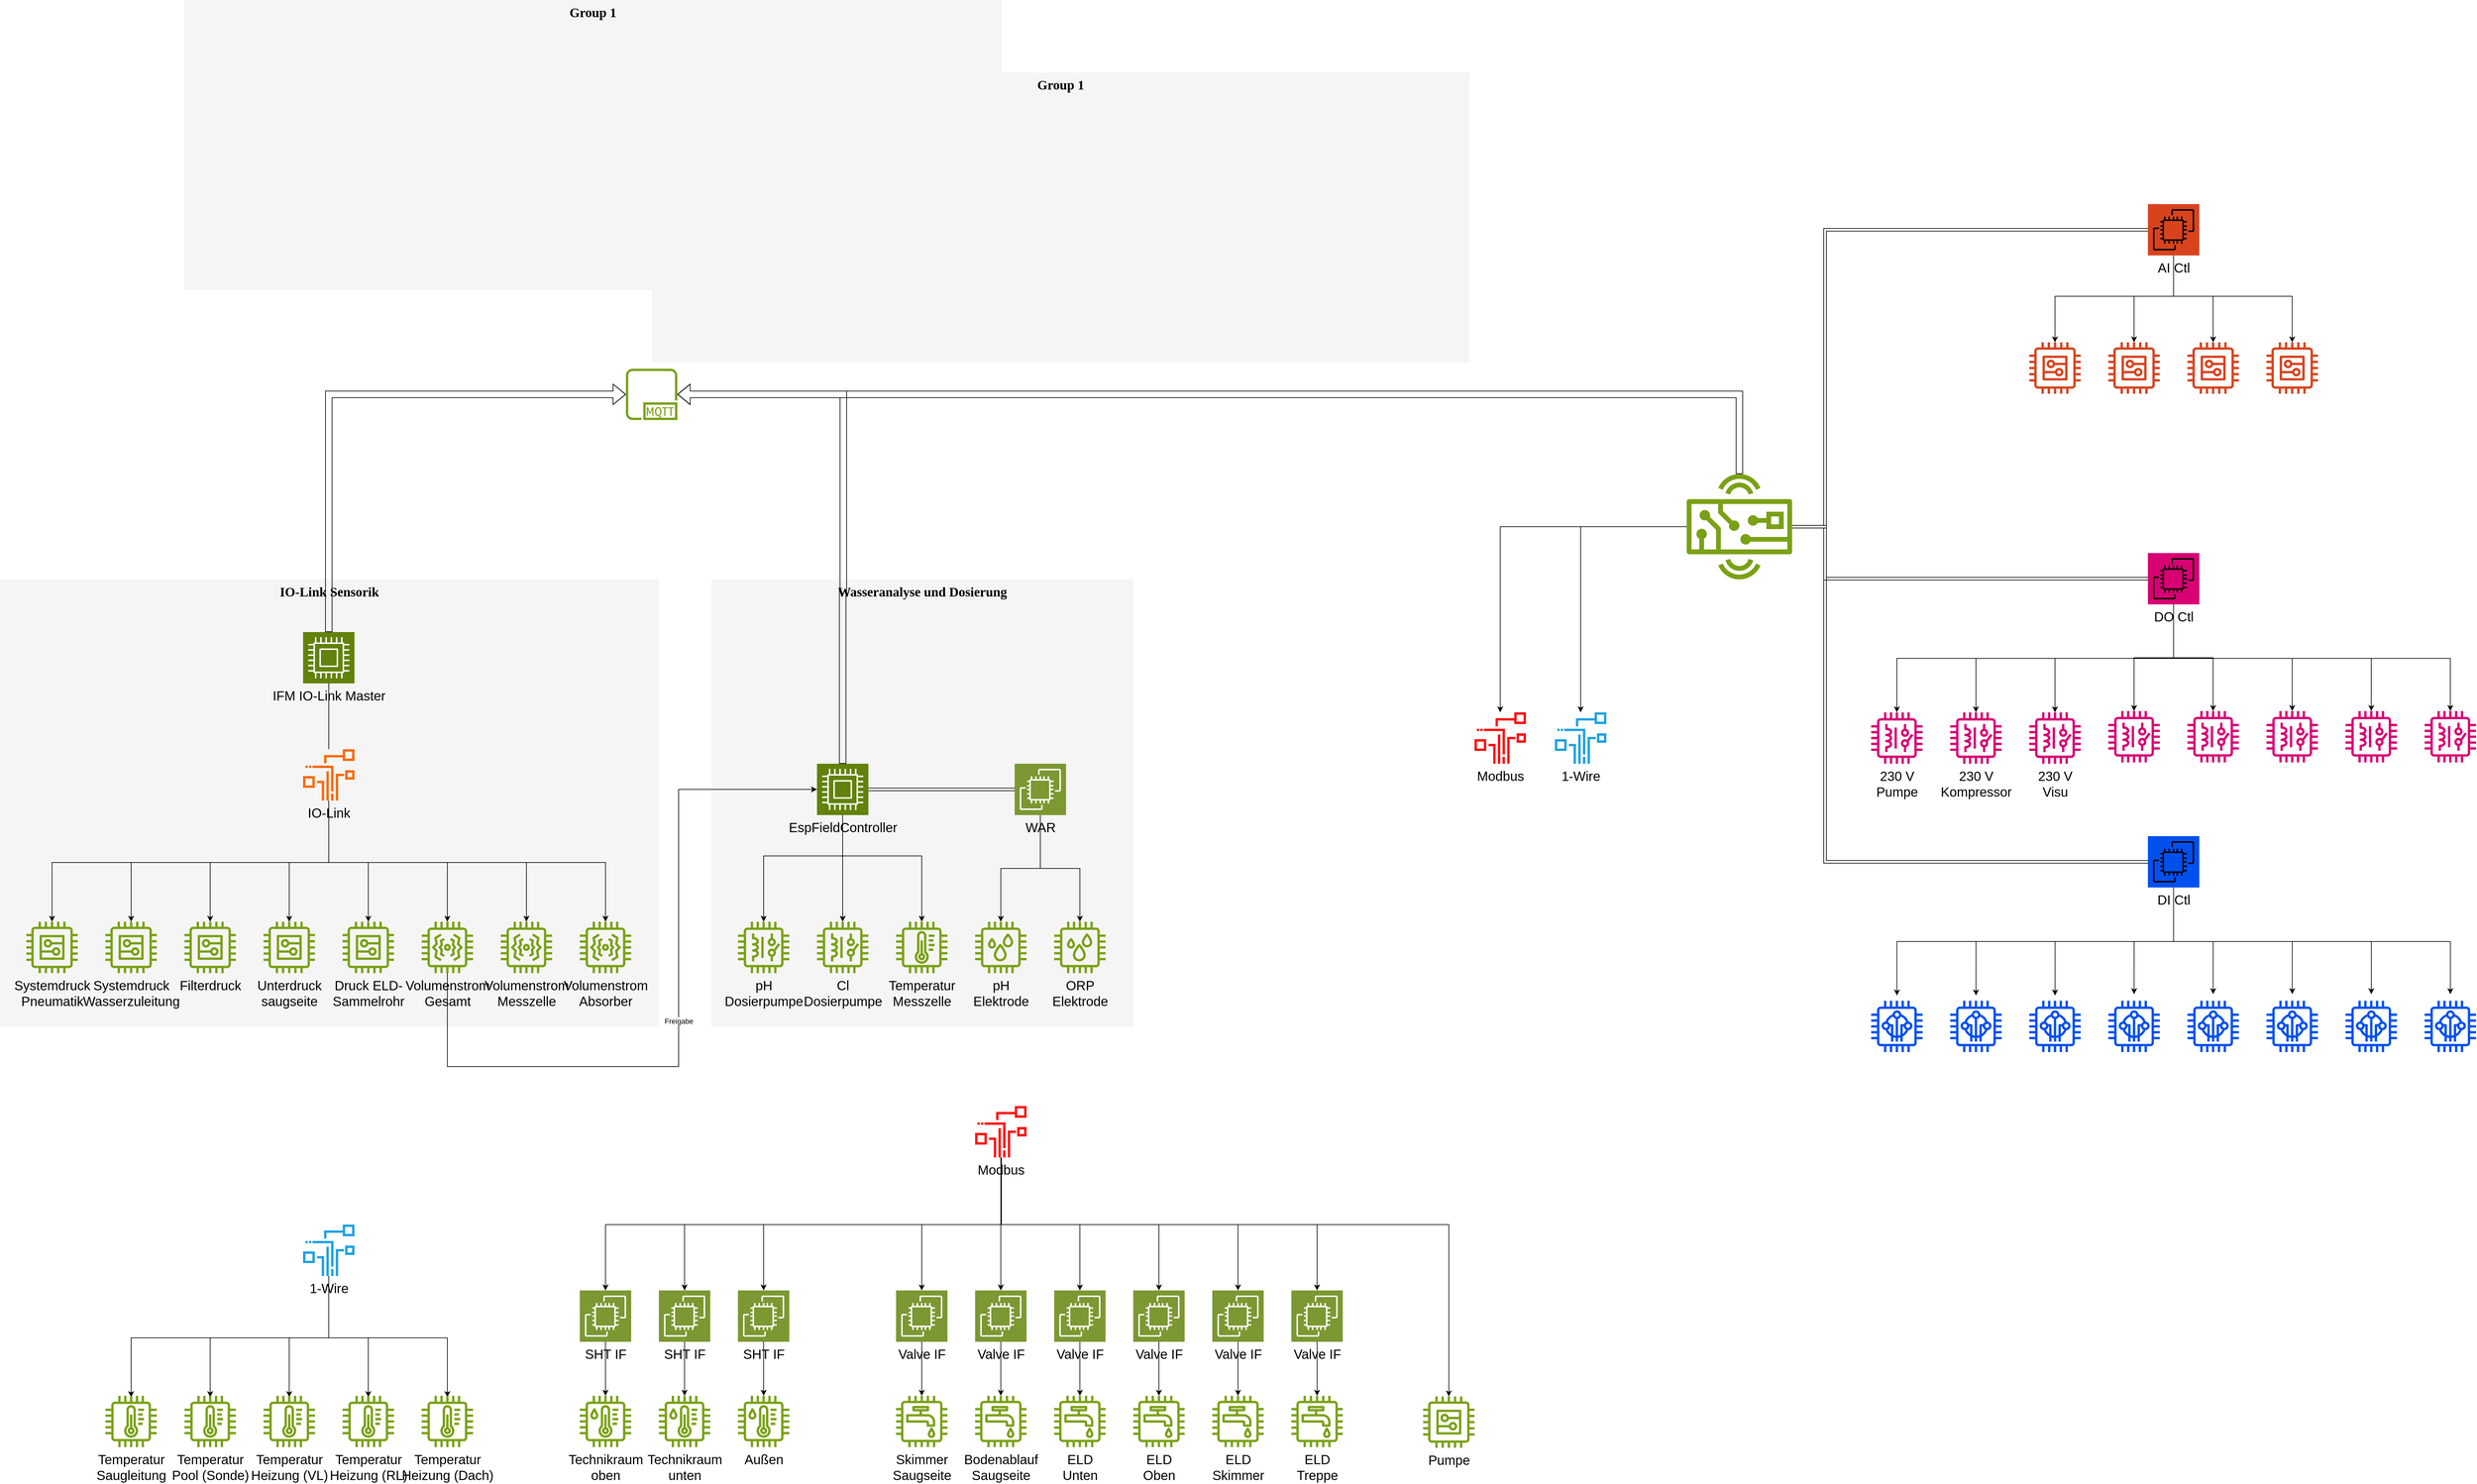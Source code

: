 <mxfile version="24.7.1" type="github">
  <diagram name="Page-1" id="c37626ed-c26b-45fb-9056-f9ebc6bb27b6">
    <mxGraphModel dx="2206" dy="2307" grid="1" gridSize="10" guides="1" tooltips="1" connect="1" arrows="1" fold="1" page="1" pageScale="1" pageWidth="1100" pageHeight="850" background="none" math="0" shadow="0">
      <root>
        <mxCell id="0" />
        <mxCell id="1" parent="0" />
        <mxCell id="1c7a67bf8fd3230f-83" value="Group 1" style="whiteSpace=wrap;html=1;rounded=0;shadow=0;comic=0;strokeWidth=1;fontFamily=Verdana;fontSize=20;fillColor=#f5f5f5;strokeColor=none;verticalAlign=top;fontStyle=1;fontColor=#000000;" parent="1" vertex="1">
          <mxGeometry x="990" y="-90" width="1240" height="440" as="geometry" />
        </mxCell>
        <mxCell id="1c7a67bf8fd3230f-81" value="Wasseranalyse und Dosierung" style="whiteSpace=wrap;html=1;rounded=0;shadow=0;comic=0;strokeWidth=1;fontFamily=Verdana;fontSize=20;fillColor=#f5f5f5;strokeColor=none;fontStyle=1;verticalAlign=top;fontColor=#000000;" parent="1" vertex="1">
          <mxGeometry x="1080" y="680" width="640" height="680" as="geometry" />
        </mxCell>
        <mxCell id="1c7a67bf8fd3230f-80" value="IO-Link Sensorik" style="whiteSpace=wrap;html=1;rounded=0;shadow=0;comic=0;strokeWidth=1;fontFamily=Verdana;fontSize=20;fillColor=#f5f5f5;strokeColor=none;fontStyle=1;verticalAlign=top;fontColor=#000000;" parent="1" vertex="1">
          <mxGeometry y="680" width="1000" height="680" as="geometry" />
        </mxCell>
        <mxCell id="yBlWhkuQCFc7taDXwA0j-1" value="" style="sketch=0;outlineConnect=0;fontColor=#000000;gradientColor=none;fillColor=#7AA116;strokeColor=none;dashed=0;verticalLabelPosition=bottom;verticalAlign=top;align=center;html=1;fontSize=20;fontStyle=0;aspect=fixed;pointerEvents=1;shape=mxgraph.aws4.mqtt_protocol;" vertex="1" parent="1">
          <mxGeometry x="950" y="360" width="78" height="78" as="geometry" />
        </mxCell>
        <UserObject label="Systemdruck&lt;div style=&quot;font-size: 20px;&quot;&gt;Pneumatik&lt;/div&gt;" tooltip="Systemdruck Pneumatik" id="yBlWhkuQCFc7taDXwA0j-3">
          <mxCell style="sketch=0;outlineConnect=0;fontColor=#000000;gradientColor=none;fillColor=#7AA116;strokeColor=none;dashed=0;verticalLabelPosition=bottom;verticalAlign=top;align=center;html=1;fontSize=20;fontStyle=0;aspect=fixed;pointerEvents=1;shape=mxgraph.aws4.generic;" vertex="1" parent="1">
            <mxGeometry x="40" y="1200" width="78" height="78" as="geometry" />
          </mxCell>
        </UserObject>
        <mxCell id="yBlWhkuQCFc7taDXwA0j-4" value="Volumenstrom&lt;div style=&quot;font-size: 20px;&quot;&gt;Gesamt&lt;/div&gt;" style="sketch=0;outlineConnect=0;fontColor=#000000;gradientColor=none;fillColor=#7AA116;strokeColor=none;dashed=0;verticalLabelPosition=bottom;verticalAlign=top;align=center;html=1;fontSize=20;fontStyle=0;aspect=fixed;pointerEvents=1;shape=mxgraph.aws4.iot_thing_vibration_sensor;" vertex="1" parent="1">
          <mxGeometry x="640" y="1200" width="78" height="78" as="geometry" />
        </mxCell>
        <UserObject label="Systemdruck&lt;div style=&quot;font-size: 20px;&quot;&gt;Wasserzuleitung&lt;/div&gt;" tooltip="Systemdruck Pneumatik" id="yBlWhkuQCFc7taDXwA0j-5">
          <mxCell style="sketch=0;outlineConnect=0;fontColor=#000000;gradientColor=none;fillColor=#7AA116;strokeColor=none;dashed=0;verticalLabelPosition=bottom;verticalAlign=top;align=center;html=1;fontSize=20;fontStyle=0;aspect=fixed;pointerEvents=1;shape=mxgraph.aws4.generic;" vertex="1" parent="1">
            <mxGeometry x="160" y="1200" width="78" height="78" as="geometry" />
          </mxCell>
        </UserObject>
        <UserObject label="Filterdruck" tooltip="Systemdruck Pneumatik" id="yBlWhkuQCFc7taDXwA0j-6">
          <mxCell style="sketch=0;outlineConnect=0;fontColor=#000000;gradientColor=none;fillColor=#7AA116;strokeColor=none;dashed=0;verticalLabelPosition=bottom;verticalAlign=top;align=center;html=1;fontSize=20;fontStyle=0;aspect=fixed;pointerEvents=1;shape=mxgraph.aws4.generic;" vertex="1" parent="1">
            <mxGeometry x="280" y="1200" width="78" height="78" as="geometry" />
          </mxCell>
        </UserObject>
        <UserObject label="Unterdruck&lt;div style=&quot;font-size: 20px;&quot;&gt;saugseite&lt;/div&gt;" tooltip="Systemdruck Pneumatik" id="yBlWhkuQCFc7taDXwA0j-7">
          <mxCell style="sketch=0;outlineConnect=0;fontColor=#000000;gradientColor=none;fillColor=#7AA116;strokeColor=none;dashed=0;verticalLabelPosition=bottom;verticalAlign=top;align=center;html=1;fontSize=20;fontStyle=0;aspect=fixed;pointerEvents=1;shape=mxgraph.aws4.generic;" vertex="1" parent="1">
            <mxGeometry x="400" y="1200" width="78" height="78" as="geometry" />
          </mxCell>
        </UserObject>
        <UserObject label="Druck ELD-&lt;div style=&quot;font-size: 20px;&quot;&gt;Sammelrohr&lt;/div&gt;" tooltip="Systemdruck Pneumatik" id="yBlWhkuQCFc7taDXwA0j-8">
          <mxCell style="sketch=0;outlineConnect=0;fontColor=#000000;gradientColor=none;fillColor=#7AA116;strokeColor=none;dashed=0;verticalLabelPosition=bottom;verticalAlign=top;align=center;html=1;fontSize=20;fontStyle=0;aspect=fixed;pointerEvents=1;shape=mxgraph.aws4.generic;" vertex="1" parent="1">
            <mxGeometry x="520" y="1200" width="78" height="78" as="geometry" />
          </mxCell>
        </UserObject>
        <mxCell id="yBlWhkuQCFc7taDXwA0j-9" value="Volumenstrom&lt;div style=&quot;font-size: 20px;&quot;&gt;Messzelle&lt;/div&gt;" style="sketch=0;outlineConnect=0;fontColor=#000000;gradientColor=none;fillColor=#7AA116;strokeColor=none;dashed=0;verticalLabelPosition=bottom;verticalAlign=top;align=center;html=1;fontSize=20;fontStyle=0;aspect=fixed;pointerEvents=1;shape=mxgraph.aws4.iot_thing_vibration_sensor;" vertex="1" parent="1">
          <mxGeometry x="760" y="1200" width="78" height="78" as="geometry" />
        </mxCell>
        <mxCell id="yBlWhkuQCFc7taDXwA0j-10" value="Volumenstrom&lt;div style=&quot;font-size: 20px;&quot;&gt;Absorber&lt;/div&gt;" style="sketch=0;outlineConnect=0;fontColor=#000000;gradientColor=none;fillColor=#7AA116;strokeColor=none;dashed=0;verticalLabelPosition=bottom;verticalAlign=top;align=center;html=1;fontSize=20;fontStyle=0;aspect=fixed;pointerEvents=1;shape=mxgraph.aws4.iot_thing_vibration_sensor;" vertex="1" parent="1">
          <mxGeometry x="880" y="1200" width="78" height="78" as="geometry" />
        </mxCell>
        <mxCell id="yBlWhkuQCFc7taDXwA0j-21" style="edgeStyle=orthogonalEdgeStyle;rounded=0;orthogonalLoop=1;jettySize=auto;html=1;endArrow=none;endFill=0;fontSize=20;fontColor=#000000;" edge="1" parent="1" source="yBlWhkuQCFc7taDXwA0j-11" target="yBlWhkuQCFc7taDXwA0j-12">
          <mxGeometry relative="1" as="geometry" />
        </mxCell>
        <mxCell id="yBlWhkuQCFc7taDXwA0j-11" value="IFM IO-Link Master" style="sketch=0;points=[[0,0,0],[0.25,0,0],[0.5,0,0],[0.75,0,0],[1,0,0],[0,1,0],[0.25,1,0],[0.5,1,0],[0.75,1,0],[1,1,0],[0,0.25,0],[0,0.5,0],[0,0.75,0],[1,0.25,0],[1,0.5,0],[1,0.75,0]];outlineConnect=0;fontColor=#000000;fillColor=#61820b;strokeColor=#ffffff;dashed=0;verticalLabelPosition=bottom;verticalAlign=top;align=center;html=1;fontSize=20;fontStyle=0;aspect=fixed;shape=mxgraph.aws4.resourceIcon;resIcon=mxgraph.aws4.compute;" vertex="1" parent="1">
          <mxGeometry x="460" y="760" width="78" height="78" as="geometry" />
        </mxCell>
        <mxCell id="yBlWhkuQCFc7taDXwA0j-13" style="edgeStyle=orthogonalEdgeStyle;rounded=0;orthogonalLoop=1;jettySize=auto;html=1;fontSize=20;fontColor=#000000;" edge="1" parent="1" source="yBlWhkuQCFc7taDXwA0j-12" target="yBlWhkuQCFc7taDXwA0j-7">
          <mxGeometry relative="1" as="geometry">
            <Array as="points">
              <mxPoint x="499" y="1110" />
              <mxPoint x="439" y="1110" />
            </Array>
          </mxGeometry>
        </mxCell>
        <mxCell id="yBlWhkuQCFc7taDXwA0j-14" style="edgeStyle=orthogonalEdgeStyle;rounded=0;orthogonalLoop=1;jettySize=auto;html=1;fontSize=20;fontColor=#000000;" edge="1" parent="1" source="yBlWhkuQCFc7taDXwA0j-12" target="yBlWhkuQCFc7taDXwA0j-6">
          <mxGeometry relative="1" as="geometry">
            <Array as="points">
              <mxPoint x="499" y="1110" />
              <mxPoint x="319" y="1110" />
            </Array>
          </mxGeometry>
        </mxCell>
        <mxCell id="yBlWhkuQCFc7taDXwA0j-15" style="edgeStyle=orthogonalEdgeStyle;rounded=0;orthogonalLoop=1;jettySize=auto;html=1;fontSize=20;fontColor=#000000;" edge="1" parent="1" source="yBlWhkuQCFc7taDXwA0j-12" target="yBlWhkuQCFc7taDXwA0j-5">
          <mxGeometry relative="1" as="geometry">
            <Array as="points">
              <mxPoint x="499" y="1110" />
              <mxPoint x="199" y="1110" />
            </Array>
          </mxGeometry>
        </mxCell>
        <mxCell id="yBlWhkuQCFc7taDXwA0j-16" style="edgeStyle=orthogonalEdgeStyle;rounded=0;orthogonalLoop=1;jettySize=auto;html=1;fontSize=20;fontColor=#000000;" edge="1" parent="1" source="yBlWhkuQCFc7taDXwA0j-12" target="yBlWhkuQCFc7taDXwA0j-3">
          <mxGeometry relative="1" as="geometry">
            <Array as="points">
              <mxPoint x="499" y="1110" />
              <mxPoint x="79" y="1110" />
            </Array>
          </mxGeometry>
        </mxCell>
        <mxCell id="yBlWhkuQCFc7taDXwA0j-17" style="edgeStyle=orthogonalEdgeStyle;rounded=0;orthogonalLoop=1;jettySize=auto;html=1;fontSize=20;fontColor=#000000;" edge="1" parent="1" source="yBlWhkuQCFc7taDXwA0j-12" target="yBlWhkuQCFc7taDXwA0j-4">
          <mxGeometry relative="1" as="geometry">
            <Array as="points">
              <mxPoint x="499" y="1110" />
              <mxPoint x="679" y="1110" />
            </Array>
          </mxGeometry>
        </mxCell>
        <mxCell id="yBlWhkuQCFc7taDXwA0j-18" style="edgeStyle=orthogonalEdgeStyle;rounded=0;orthogonalLoop=1;jettySize=auto;html=1;fontSize=20;fontColor=#000000;" edge="1" parent="1" source="yBlWhkuQCFc7taDXwA0j-12" target="yBlWhkuQCFc7taDXwA0j-8">
          <mxGeometry relative="1" as="geometry">
            <Array as="points">
              <mxPoint x="499" y="1110" />
              <mxPoint x="559" y="1110" />
            </Array>
          </mxGeometry>
        </mxCell>
        <mxCell id="yBlWhkuQCFc7taDXwA0j-19" style="edgeStyle=orthogonalEdgeStyle;rounded=0;orthogonalLoop=1;jettySize=auto;html=1;fontSize=20;fontColor=#000000;" edge="1" parent="1" source="yBlWhkuQCFc7taDXwA0j-12" target="yBlWhkuQCFc7taDXwA0j-9">
          <mxGeometry relative="1" as="geometry">
            <Array as="points">
              <mxPoint x="499" y="1110" />
              <mxPoint x="799" y="1110" />
            </Array>
          </mxGeometry>
        </mxCell>
        <mxCell id="yBlWhkuQCFc7taDXwA0j-20" style="edgeStyle=orthogonalEdgeStyle;rounded=0;orthogonalLoop=1;jettySize=auto;html=1;fontSize=20;fontColor=#000000;" edge="1" parent="1" source="yBlWhkuQCFc7taDXwA0j-12" target="yBlWhkuQCFc7taDXwA0j-10">
          <mxGeometry relative="1" as="geometry">
            <Array as="points">
              <mxPoint x="499" y="1110" />
              <mxPoint x="919" y="1110" />
            </Array>
          </mxGeometry>
        </mxCell>
        <mxCell id="yBlWhkuQCFc7taDXwA0j-12" value="IO-Link" style="sketch=0;outlineConnect=0;fontColor=#000000;fillColor=#fa6800;strokeColor=#C73500;dashed=0;verticalLabelPosition=bottom;verticalAlign=top;align=center;html=1;fontSize=20;fontStyle=0;aspect=fixed;pointerEvents=1;shape=mxgraph.aws4.iot_sitewise_data_streams;" vertex="1" parent="1">
          <mxGeometry x="460" y="938" width="78" height="78" as="geometry" />
        </mxCell>
        <mxCell id="yBlWhkuQCFc7taDXwA0j-22" style="edgeStyle=orthogonalEdgeStyle;rounded=0;orthogonalLoop=1;jettySize=auto;html=1;entryX=0.5;entryY=0;entryDx=0;entryDy=0;entryPerimeter=0;shape=flexArrow;endArrow=none;endFill=0;startArrow=block;fontSize=20;fontColor=#000000;" edge="1" parent="1" source="yBlWhkuQCFc7taDXwA0j-1" target="yBlWhkuQCFc7taDXwA0j-11">
          <mxGeometry relative="1" as="geometry" />
        </mxCell>
        <mxCell id="yBlWhkuQCFc7taDXwA0j-31" style="edgeStyle=orthogonalEdgeStyle;rounded=0;orthogonalLoop=1;jettySize=auto;html=1;fontSize=20;fontColor=#000000;" edge="1" parent="1" source="yBlWhkuQCFc7taDXwA0j-23" target="yBlWhkuQCFc7taDXwA0j-26">
          <mxGeometry relative="1" as="geometry" />
        </mxCell>
        <mxCell id="yBlWhkuQCFc7taDXwA0j-32" style="edgeStyle=orthogonalEdgeStyle;rounded=0;orthogonalLoop=1;jettySize=auto;html=1;fontSize=20;fontColor=#000000;" edge="1" parent="1" source="yBlWhkuQCFc7taDXwA0j-23" target="yBlWhkuQCFc7taDXwA0j-25">
          <mxGeometry relative="1" as="geometry">
            <Array as="points">
              <mxPoint x="1279" y="1100" />
              <mxPoint x="1159" y="1100" />
            </Array>
          </mxGeometry>
        </mxCell>
        <mxCell id="yBlWhkuQCFc7taDXwA0j-33" style="edgeStyle=orthogonalEdgeStyle;rounded=0;orthogonalLoop=1;jettySize=auto;html=1;fontSize=20;fontColor=#000000;" edge="1" parent="1" source="yBlWhkuQCFc7taDXwA0j-23" target="yBlWhkuQCFc7taDXwA0j-28">
          <mxGeometry relative="1" as="geometry">
            <Array as="points">
              <mxPoint x="1279" y="1100" />
              <mxPoint x="1399" y="1100" />
            </Array>
          </mxGeometry>
        </mxCell>
        <mxCell id="yBlWhkuQCFc7taDXwA0j-104" style="edgeStyle=orthogonalEdgeStyle;rounded=0;orthogonalLoop=1;jettySize=auto;html=1;exitX=0.5;exitY=0;exitDx=0;exitDy=0;exitPerimeter=0;shape=flexArrow;fontSize=20;fontColor=#000000;" edge="1" parent="1" source="yBlWhkuQCFc7taDXwA0j-23" target="yBlWhkuQCFc7taDXwA0j-1">
          <mxGeometry relative="1" as="geometry">
            <Array as="points">
              <mxPoint x="1279" y="699" />
              <mxPoint x="1280" y="399" />
            </Array>
          </mxGeometry>
        </mxCell>
        <mxCell id="yBlWhkuQCFc7taDXwA0j-23" value="EspFieldController" style="sketch=0;points=[[0,0,0],[0.25,0,0],[0.5,0,0],[0.75,0,0],[1,0,0],[0,1,0],[0.25,1,0],[0.5,1,0],[0.75,1,0],[1,1,0],[0,0.25,0],[0,0.5,0],[0,0.75,0],[1,0.25,0],[1,0.5,0],[1,0.75,0]];outlineConnect=0;fontColor=#000000;fillColor=#61820b;strokeColor=#ffffff;dashed=0;verticalLabelPosition=bottom;verticalAlign=top;align=center;html=1;fontSize=20;fontStyle=0;aspect=fixed;shape=mxgraph.aws4.resourceIcon;resIcon=mxgraph.aws4.compute;" vertex="1" parent="1">
          <mxGeometry x="1240" y="960" width="78" height="78" as="geometry" />
        </mxCell>
        <mxCell id="yBlWhkuQCFc7taDXwA0j-35" style="edgeStyle=orthogonalEdgeStyle;rounded=0;orthogonalLoop=1;jettySize=auto;html=1;fontSize=20;fontColor=#000000;" edge="1" parent="1" source="yBlWhkuQCFc7taDXwA0j-24" target="yBlWhkuQCFc7taDXwA0j-29">
          <mxGeometry relative="1" as="geometry" />
        </mxCell>
        <mxCell id="yBlWhkuQCFc7taDXwA0j-36" style="edgeStyle=orthogonalEdgeStyle;rounded=0;orthogonalLoop=1;jettySize=auto;html=1;fontSize=20;fontColor=#000000;" edge="1" parent="1" source="yBlWhkuQCFc7taDXwA0j-24" target="yBlWhkuQCFc7taDXwA0j-30">
          <mxGeometry relative="1" as="geometry" />
        </mxCell>
        <mxCell id="yBlWhkuQCFc7taDXwA0j-24" value="WAR" style="sketch=0;points=[[0,0,0],[0.25,0,0],[0.5,0,0],[0.75,0,0],[1,0,0],[0,1,0],[0.25,1,0],[0.5,1,0],[0.75,1,0],[1,1,0],[0,0.25,0],[0,0.5,0],[0,0.75,0],[1,0.25,0],[1,0.5,0],[1,0.75,0]];outlineConnect=0;fontColor=#000000;fillColor=#7c9832;strokeColor=#ffffff;dashed=0;verticalLabelPosition=bottom;verticalAlign=top;align=center;html=1;fontSize=20;fontStyle=0;aspect=fixed;shape=mxgraph.aws4.resourceIcon;resIcon=mxgraph.aws4.ec2;" vertex="1" parent="1">
          <mxGeometry x="1540" y="960" width="78" height="78" as="geometry" />
        </mxCell>
        <mxCell id="yBlWhkuQCFc7taDXwA0j-25" value="pH&lt;div&gt;Dosierpumpe&lt;/div&gt;" style="sketch=0;outlineConnect=0;fontColor=#000000;gradientColor=none;fillColor=#7AA116;strokeColor=none;dashed=0;verticalLabelPosition=bottom;verticalAlign=top;align=center;html=1;fontSize=20;fontStyle=0;aspect=fixed;pointerEvents=1;shape=mxgraph.aws4.iot_thing_relay;" vertex="1" parent="1">
          <mxGeometry x="1120" y="1200" width="78" height="78" as="geometry" />
        </mxCell>
        <mxCell id="yBlWhkuQCFc7taDXwA0j-26" value="Cl&lt;div&gt;Dosierpumpe&lt;/div&gt;" style="sketch=0;outlineConnect=0;fontColor=#000000;gradientColor=none;fillColor=#7AA116;strokeColor=none;dashed=0;verticalLabelPosition=bottom;verticalAlign=top;align=center;html=1;fontSize=20;fontStyle=0;aspect=fixed;pointerEvents=1;shape=mxgraph.aws4.iot_thing_relay;" vertex="1" parent="1">
          <mxGeometry x="1240" y="1200" width="78" height="78" as="geometry" />
        </mxCell>
        <mxCell id="yBlWhkuQCFc7taDXwA0j-28" value="Temperatur&lt;div style=&quot;font-size: 20px;&quot;&gt;Messzelle&lt;/div&gt;" style="sketch=0;outlineConnect=0;fontColor=#000000;gradientColor=none;fillColor=#7AA116;strokeColor=none;dashed=0;verticalLabelPosition=bottom;verticalAlign=top;align=center;html=1;fontSize=20;fontStyle=0;aspect=fixed;pointerEvents=1;shape=mxgraph.aws4.iot_thing_temperature_sensor;" vertex="1" parent="1">
          <mxGeometry x="1360" y="1200" width="78" height="78" as="geometry" />
        </mxCell>
        <mxCell id="yBlWhkuQCFc7taDXwA0j-29" value="pH&lt;div style=&quot;font-size: 20px;&quot;&gt;Elektrode&lt;/div&gt;" style="sketch=0;outlineConnect=0;fontColor=#000000;gradientColor=none;fillColor=#7AA116;strokeColor=none;dashed=0;verticalLabelPosition=bottom;verticalAlign=top;align=center;html=1;fontSize=20;fontStyle=0;aspect=fixed;pointerEvents=1;shape=mxgraph.aws4.iot_thing_humidity_sensor;" vertex="1" parent="1">
          <mxGeometry x="1480" y="1200" width="78" height="78" as="geometry" />
        </mxCell>
        <mxCell id="yBlWhkuQCFc7taDXwA0j-30" value="ORP&lt;div style=&quot;font-size: 20px;&quot;&gt;Elektrode&lt;/div&gt;" style="sketch=0;outlineConnect=0;fontColor=#000000;gradientColor=none;fillColor=#7AA116;strokeColor=none;dashed=0;verticalLabelPosition=bottom;verticalAlign=top;align=center;html=1;fontSize=20;fontStyle=0;aspect=fixed;pointerEvents=1;shape=mxgraph.aws4.iot_thing_humidity_sensor;" vertex="1" parent="1">
          <mxGeometry x="1600" y="1200" width="78" height="78" as="geometry" />
        </mxCell>
        <mxCell id="yBlWhkuQCFc7taDXwA0j-37" style="edgeStyle=orthogonalEdgeStyle;rounded=0;orthogonalLoop=1;jettySize=auto;html=1;entryX=0;entryY=0.5;entryDx=0;entryDy=0;entryPerimeter=0;shape=link;startArrow=block;fontSize=20;fontColor=#000000;" edge="1" parent="1" source="yBlWhkuQCFc7taDXwA0j-23" target="yBlWhkuQCFc7taDXwA0j-24">
          <mxGeometry relative="1" as="geometry" />
        </mxCell>
        <mxCell id="yBlWhkuQCFc7taDXwA0j-46" style="edgeStyle=orthogonalEdgeStyle;rounded=0;orthogonalLoop=1;jettySize=auto;html=1;fontSize=20;fontColor=#000000;" edge="1" parent="1" source="yBlWhkuQCFc7taDXwA0j-54">
          <mxGeometry relative="1" as="geometry">
            <Array as="points">
              <mxPoint x="499" y="1832" />
              <mxPoint x="439" y="1832" />
            </Array>
            <mxPoint x="439" y="1922.001" as="targetPoint" />
          </mxGeometry>
        </mxCell>
        <mxCell id="yBlWhkuQCFc7taDXwA0j-47" style="edgeStyle=orthogonalEdgeStyle;rounded=0;orthogonalLoop=1;jettySize=auto;html=1;fontSize=20;fontColor=#000000;" edge="1" parent="1" source="yBlWhkuQCFc7taDXwA0j-54">
          <mxGeometry relative="1" as="geometry">
            <Array as="points">
              <mxPoint x="499" y="1832" />
              <mxPoint x="319" y="1832" />
            </Array>
            <mxPoint x="319" y="1922.001" as="targetPoint" />
          </mxGeometry>
        </mxCell>
        <mxCell id="yBlWhkuQCFc7taDXwA0j-48" style="edgeStyle=orthogonalEdgeStyle;rounded=0;orthogonalLoop=1;jettySize=auto;html=1;fontSize=20;fontColor=#000000;" edge="1" parent="1" source="yBlWhkuQCFc7taDXwA0j-54">
          <mxGeometry relative="1" as="geometry">
            <Array as="points">
              <mxPoint x="499" y="1832" />
              <mxPoint x="199" y="1832" />
            </Array>
            <mxPoint x="199" y="1922.001" as="targetPoint" />
          </mxGeometry>
        </mxCell>
        <mxCell id="yBlWhkuQCFc7taDXwA0j-50" style="edgeStyle=orthogonalEdgeStyle;rounded=0;orthogonalLoop=1;jettySize=auto;html=1;fontSize=20;fontColor=#000000;" edge="1" parent="1" source="yBlWhkuQCFc7taDXwA0j-54">
          <mxGeometry relative="1" as="geometry">
            <Array as="points">
              <mxPoint x="499" y="1832" />
              <mxPoint x="679" y="1832" />
            </Array>
            <mxPoint x="679" y="1922" as="targetPoint" />
          </mxGeometry>
        </mxCell>
        <mxCell id="yBlWhkuQCFc7taDXwA0j-51" style="edgeStyle=orthogonalEdgeStyle;rounded=0;orthogonalLoop=1;jettySize=auto;html=1;fontSize=20;fontColor=#000000;" edge="1" parent="1" source="yBlWhkuQCFc7taDXwA0j-54">
          <mxGeometry relative="1" as="geometry">
            <Array as="points">
              <mxPoint x="499" y="1832" />
              <mxPoint x="559" y="1832" />
            </Array>
            <mxPoint x="559" y="1922.001" as="targetPoint" />
          </mxGeometry>
        </mxCell>
        <mxCell id="yBlWhkuQCFc7taDXwA0j-54" value="1-Wire" style="sketch=0;outlineConnect=0;fillColor=#1ba1e2;strokeColor=#006EAF;dashed=0;verticalLabelPosition=bottom;verticalAlign=top;align=center;html=1;fontSize=20;fontStyle=0;aspect=fixed;pointerEvents=1;shape=mxgraph.aws4.iot_sitewise_data_streams;fontColor=#000000;" vertex="1" parent="1">
          <mxGeometry x="460" y="1660" width="78" height="78" as="geometry" />
        </mxCell>
        <mxCell id="yBlWhkuQCFc7taDXwA0j-55" value="Temperatur&lt;div style=&quot;font-size: 20px;&quot;&gt;Saugleitung&lt;/div&gt;" style="sketch=0;outlineConnect=0;fontColor=#000000;gradientColor=none;fillColor=#7AA116;strokeColor=none;dashed=0;verticalLabelPosition=bottom;verticalAlign=top;align=center;html=1;fontSize=20;fontStyle=0;aspect=fixed;pointerEvents=1;shape=mxgraph.aws4.iot_thing_temperature_sensor;" vertex="1" parent="1">
          <mxGeometry x="160" y="1920" width="78" height="78" as="geometry" />
        </mxCell>
        <mxCell id="yBlWhkuQCFc7taDXwA0j-56" value="Temperatur&lt;div style=&quot;font-size: 20px;&quot;&gt;Pool (Sonde)&lt;/div&gt;" style="sketch=0;outlineConnect=0;fontColor=#000000;gradientColor=none;fillColor=#7AA116;strokeColor=none;dashed=0;verticalLabelPosition=bottom;verticalAlign=top;align=center;html=1;fontSize=20;fontStyle=0;aspect=fixed;pointerEvents=1;shape=mxgraph.aws4.iot_thing_temperature_sensor;" vertex="1" parent="1">
          <mxGeometry x="280" y="1920" width="78" height="78" as="geometry" />
        </mxCell>
        <mxCell id="yBlWhkuQCFc7taDXwA0j-57" value="Temperatur&lt;div style=&quot;font-size: 20px;&quot;&gt;Heizung (VL)&lt;/div&gt;" style="sketch=0;outlineConnect=0;fontColor=#000000;gradientColor=none;fillColor=#7AA116;strokeColor=none;dashed=0;verticalLabelPosition=bottom;verticalAlign=top;align=center;html=1;fontSize=20;fontStyle=0;aspect=fixed;pointerEvents=1;shape=mxgraph.aws4.iot_thing_temperature_sensor;" vertex="1" parent="1">
          <mxGeometry x="400" y="1920" width="78" height="78" as="geometry" />
        </mxCell>
        <mxCell id="yBlWhkuQCFc7taDXwA0j-58" value="Temperatur&lt;div style=&quot;font-size: 20px;&quot;&gt;Heizung (RL)&lt;/div&gt;" style="sketch=0;outlineConnect=0;fontColor=#000000;gradientColor=none;fillColor=#7AA116;strokeColor=none;dashed=0;verticalLabelPosition=bottom;verticalAlign=top;align=center;html=1;fontSize=20;fontStyle=0;aspect=fixed;pointerEvents=1;shape=mxgraph.aws4.iot_thing_temperature_sensor;" vertex="1" parent="1">
          <mxGeometry x="520" y="1920" width="78" height="78" as="geometry" />
        </mxCell>
        <mxCell id="yBlWhkuQCFc7taDXwA0j-59" value="Temperatur&lt;div style=&quot;font-size: 20px;&quot;&gt;Heizung (Dach)&lt;/div&gt;" style="sketch=0;outlineConnect=0;fontColor=#000000;gradientColor=none;fillColor=#7AA116;strokeColor=none;dashed=0;verticalLabelPosition=bottom;verticalAlign=top;align=center;html=1;fontSize=20;fontStyle=0;aspect=fixed;pointerEvents=1;shape=mxgraph.aws4.iot_thing_temperature_sensor;" vertex="1" parent="1">
          <mxGeometry x="640" y="1920" width="78" height="78" as="geometry" />
        </mxCell>
        <mxCell id="yBlWhkuQCFc7taDXwA0j-60" value="Technikraum&lt;div style=&quot;font-size: 20px;&quot;&gt;oben&lt;/div&gt;" style="sketch=0;outlineConnect=0;fontColor=#000000;gradientColor=none;fillColor=#7AA116;strokeColor=none;dashed=0;verticalLabelPosition=bottom;verticalAlign=top;align=center;html=1;fontSize=20;fontStyle=0;aspect=fixed;pointerEvents=1;shape=mxgraph.aws4.iot_thing_temperature_humidity_sensor;" vertex="1" parent="1">
          <mxGeometry x="880" y="1920" width="78" height="78" as="geometry" />
        </mxCell>
        <mxCell id="yBlWhkuQCFc7taDXwA0j-62" style="edgeStyle=orthogonalEdgeStyle;rounded=0;orthogonalLoop=1;jettySize=auto;html=1;fontSize=20;fontColor=#000000;" edge="1" parent="1" source="yBlWhkuQCFc7taDXwA0j-61" target="yBlWhkuQCFc7taDXwA0j-60">
          <mxGeometry relative="1" as="geometry" />
        </mxCell>
        <mxCell id="yBlWhkuQCFc7taDXwA0j-61" value="SHT IF" style="sketch=0;points=[[0,0,0],[0.25,0,0],[0.5,0,0],[0.75,0,0],[1,0,0],[0,1,0],[0.25,1,0],[0.5,1,0],[0.75,1,0],[1,1,0],[0,0.25,0],[0,0.5,0],[0,0.75,0],[1,0.25,0],[1,0.5,0],[1,0.75,0]];outlineConnect=0;fontColor=#000000;fillColor=#7c9832;strokeColor=#ffffff;dashed=0;verticalLabelPosition=bottom;verticalAlign=top;align=center;html=1;fontSize=20;fontStyle=0;aspect=fixed;shape=mxgraph.aws4.resourceIcon;resIcon=mxgraph.aws4.ec2;" vertex="1" parent="1">
          <mxGeometry x="880" y="1760" width="78" height="78" as="geometry" />
        </mxCell>
        <mxCell id="yBlWhkuQCFc7taDXwA0j-63" value="Technikraum&lt;div style=&quot;font-size: 20px;&quot;&gt;unten&lt;/div&gt;" style="sketch=0;outlineConnect=0;fontColor=#000000;gradientColor=none;fillColor=#7AA116;strokeColor=none;dashed=0;verticalLabelPosition=bottom;verticalAlign=top;align=center;html=1;fontSize=20;fontStyle=0;aspect=fixed;pointerEvents=1;shape=mxgraph.aws4.iot_thing_temperature_humidity_sensor;" vertex="1" parent="1">
          <mxGeometry x="1000" y="1920" width="78" height="78" as="geometry" />
        </mxCell>
        <mxCell id="yBlWhkuQCFc7taDXwA0j-64" style="edgeStyle=orthogonalEdgeStyle;rounded=0;orthogonalLoop=1;jettySize=auto;html=1;fontSize=20;fontColor=#000000;" edge="1" parent="1" source="yBlWhkuQCFc7taDXwA0j-65" target="yBlWhkuQCFc7taDXwA0j-63">
          <mxGeometry relative="1" as="geometry" />
        </mxCell>
        <mxCell id="yBlWhkuQCFc7taDXwA0j-65" value="SHT IF" style="sketch=0;points=[[0,0,0],[0.25,0,0],[0.5,0,0],[0.75,0,0],[1,0,0],[0,1,0],[0.25,1,0],[0.5,1,0],[0.75,1,0],[1,1,0],[0,0.25,0],[0,0.5,0],[0,0.75,0],[1,0.25,0],[1,0.5,0],[1,0.75,0]];outlineConnect=0;fontColor=#000000;fillColor=#7c9832;strokeColor=#ffffff;dashed=0;verticalLabelPosition=bottom;verticalAlign=top;align=center;html=1;fontSize=20;fontStyle=0;aspect=fixed;shape=mxgraph.aws4.resourceIcon;resIcon=mxgraph.aws4.ec2;" vertex="1" parent="1">
          <mxGeometry x="1000" y="1760" width="78" height="78" as="geometry" />
        </mxCell>
        <mxCell id="yBlWhkuQCFc7taDXwA0j-66" value="Außen" style="sketch=0;outlineConnect=0;fontColor=#000000;gradientColor=none;fillColor=#7AA116;strokeColor=none;dashed=0;verticalLabelPosition=bottom;verticalAlign=top;align=center;html=1;fontSize=20;fontStyle=0;aspect=fixed;pointerEvents=1;shape=mxgraph.aws4.iot_thing_temperature_humidity_sensor;" vertex="1" parent="1">
          <mxGeometry x="1120" y="1920" width="78" height="78" as="geometry" />
        </mxCell>
        <mxCell id="yBlWhkuQCFc7taDXwA0j-67" style="edgeStyle=orthogonalEdgeStyle;rounded=0;orthogonalLoop=1;jettySize=auto;html=1;fontSize=20;fontColor=#000000;" edge="1" parent="1" source="yBlWhkuQCFc7taDXwA0j-68" target="yBlWhkuQCFc7taDXwA0j-66">
          <mxGeometry relative="1" as="geometry" />
        </mxCell>
        <mxCell id="yBlWhkuQCFc7taDXwA0j-68" value="SHT IF" style="sketch=0;points=[[0,0,0],[0.25,0,0],[0.5,0,0],[0.75,0,0],[1,0,0],[0,1,0],[0.25,1,0],[0.5,1,0],[0.75,1,0],[1,1,0],[0,0.25,0],[0,0.5,0],[0,0.75,0],[1,0.25,0],[1,0.5,0],[1,0.75,0]];outlineConnect=0;fontColor=#000000;fillColor=#7c9832;strokeColor=#ffffff;dashed=0;verticalLabelPosition=bottom;verticalAlign=top;align=center;html=1;fontSize=20;fontStyle=0;aspect=fixed;shape=mxgraph.aws4.resourceIcon;resIcon=mxgraph.aws4.ec2;" vertex="1" parent="1">
          <mxGeometry x="1120" y="1760" width="78" height="78" as="geometry" />
        </mxCell>
        <mxCell id="yBlWhkuQCFc7taDXwA0j-91" style="edgeStyle=orthogonalEdgeStyle;rounded=0;orthogonalLoop=1;jettySize=auto;html=1;fontSize=20;fontColor=#000000;" edge="1" parent="1" source="yBlWhkuQCFc7taDXwA0j-69" target="yBlWhkuQCFc7taDXwA0j-73">
          <mxGeometry relative="1" as="geometry">
            <Array as="points">
              <mxPoint x="1519" y="1660" />
              <mxPoint x="1399" y="1660" />
            </Array>
          </mxGeometry>
        </mxCell>
        <mxCell id="yBlWhkuQCFc7taDXwA0j-99" style="edgeStyle=orthogonalEdgeStyle;rounded=0;orthogonalLoop=1;jettySize=auto;html=1;fontSize=20;fontColor=#000000;" edge="1" parent="1" source="yBlWhkuQCFc7taDXwA0j-69" target="yBlWhkuQCFc7taDXwA0j-97">
          <mxGeometry relative="1" as="geometry">
            <Array as="points">
              <mxPoint x="1519" y="1660" />
              <mxPoint x="2199" y="1660" />
            </Array>
          </mxGeometry>
        </mxCell>
        <mxCell id="yBlWhkuQCFc7taDXwA0j-69" value="Modbus" style="sketch=0;outlineConnect=0;fillColor=#FF0808;strokeColor=#AF0017;dashed=0;verticalLabelPosition=bottom;verticalAlign=top;align=center;html=1;fontSize=20;fontStyle=0;aspect=fixed;pointerEvents=1;shape=mxgraph.aws4.iot_sitewise_data_streams;fontColor=#000000;" vertex="1" parent="1">
          <mxGeometry x="1480" y="1480" width="78" height="78" as="geometry" />
        </mxCell>
        <mxCell id="yBlWhkuQCFc7taDXwA0j-70" style="edgeStyle=orthogonalEdgeStyle;rounded=0;orthogonalLoop=1;jettySize=auto;html=1;entryX=0.5;entryY=0;entryDx=0;entryDy=0;entryPerimeter=0;fontSize=20;fontColor=#000000;" edge="1" parent="1" source="yBlWhkuQCFc7taDXwA0j-69" target="yBlWhkuQCFc7taDXwA0j-65">
          <mxGeometry relative="1" as="geometry">
            <Array as="points">
              <mxPoint x="1519" y="1660" />
              <mxPoint x="1039" y="1660" />
            </Array>
          </mxGeometry>
        </mxCell>
        <mxCell id="yBlWhkuQCFc7taDXwA0j-71" style="edgeStyle=orthogonalEdgeStyle;rounded=0;orthogonalLoop=1;jettySize=auto;html=1;entryX=0.5;entryY=0;entryDx=0;entryDy=0;entryPerimeter=0;fontSize=20;fontColor=#000000;" edge="1" parent="1" source="yBlWhkuQCFc7taDXwA0j-69" target="yBlWhkuQCFc7taDXwA0j-61">
          <mxGeometry relative="1" as="geometry">
            <Array as="points">
              <mxPoint x="1519" y="1660" />
              <mxPoint x="919" y="1660" />
            </Array>
          </mxGeometry>
        </mxCell>
        <mxCell id="yBlWhkuQCFc7taDXwA0j-72" style="edgeStyle=orthogonalEdgeStyle;rounded=0;orthogonalLoop=1;jettySize=auto;html=1;entryX=0.5;entryY=0;entryDx=0;entryDy=0;entryPerimeter=0;fontSize=20;fontColor=#000000;" edge="1" parent="1" source="yBlWhkuQCFc7taDXwA0j-69" target="yBlWhkuQCFc7taDXwA0j-68">
          <mxGeometry relative="1" as="geometry">
            <Array as="points">
              <mxPoint x="1519" y="1660" />
              <mxPoint x="1159" y="1660" />
            </Array>
          </mxGeometry>
        </mxCell>
        <mxCell id="yBlWhkuQCFc7taDXwA0j-75" style="edgeStyle=orthogonalEdgeStyle;rounded=0;orthogonalLoop=1;jettySize=auto;html=1;fontSize=20;fontColor=#000000;" edge="1" parent="1" source="yBlWhkuQCFc7taDXwA0j-73" target="yBlWhkuQCFc7taDXwA0j-74">
          <mxGeometry relative="1" as="geometry" />
        </mxCell>
        <mxCell id="yBlWhkuQCFc7taDXwA0j-73" value="Valve IF" style="sketch=0;points=[[0,0,0],[0.25,0,0],[0.5,0,0],[0.75,0,0],[1,0,0],[0,1,0],[0.25,1,0],[0.5,1,0],[0.75,1,0],[1,1,0],[0,0.25,0],[0,0.5,0],[0,0.75,0],[1,0.25,0],[1,0.5,0],[1,0.75,0]];outlineConnect=0;fontColor=#000000;fillColor=#7c9832;strokeColor=#ffffff;dashed=0;verticalLabelPosition=bottom;verticalAlign=top;align=center;html=1;fontSize=20;fontStyle=0;aspect=fixed;shape=mxgraph.aws4.resourceIcon;resIcon=mxgraph.aws4.ec2;" vertex="1" parent="1">
          <mxGeometry x="1360" y="1760" width="78" height="78" as="geometry" />
        </mxCell>
        <mxCell id="yBlWhkuQCFc7taDXwA0j-74" value="Skimmer&lt;div style=&quot;font-size: 20px;&quot;&gt;Saugseite&lt;/div&gt;" style="sketch=0;outlineConnect=0;fontColor=#000000;gradientColor=none;fillColor=#7AA116;strokeColor=none;dashed=0;verticalLabelPosition=bottom;verticalAlign=top;align=center;html=1;fontSize=20;fontStyle=0;aspect=fixed;pointerEvents=1;shape=mxgraph.aws4.utility;" vertex="1" parent="1">
          <mxGeometry x="1360" y="1920" width="78" height="78" as="geometry" />
        </mxCell>
        <mxCell id="yBlWhkuQCFc7taDXwA0j-76" style="edgeStyle=orthogonalEdgeStyle;rounded=0;orthogonalLoop=1;jettySize=auto;html=1;fontSize=20;fontColor=#000000;" edge="1" parent="1" source="yBlWhkuQCFc7taDXwA0j-77" target="yBlWhkuQCFc7taDXwA0j-78">
          <mxGeometry relative="1" as="geometry" />
        </mxCell>
        <mxCell id="yBlWhkuQCFc7taDXwA0j-77" value="Valve IF" style="sketch=0;points=[[0,0,0],[0.25,0,0],[0.5,0,0],[0.75,0,0],[1,0,0],[0,1,0],[0.25,1,0],[0.5,1,0],[0.75,1,0],[1,1,0],[0,0.25,0],[0,0.5,0],[0,0.75,0],[1,0.25,0],[1,0.5,0],[1,0.75,0]];outlineConnect=0;fontColor=#000000;fillColor=#7c9832;strokeColor=#ffffff;dashed=0;verticalLabelPosition=bottom;verticalAlign=top;align=center;html=1;fontSize=20;fontStyle=0;aspect=fixed;shape=mxgraph.aws4.resourceIcon;resIcon=mxgraph.aws4.ec2;" vertex="1" parent="1">
          <mxGeometry x="1480" y="1760" width="78" height="78" as="geometry" />
        </mxCell>
        <mxCell id="yBlWhkuQCFc7taDXwA0j-78" value="Bodenablauf&lt;div style=&quot;font-size: 20px;&quot;&gt;Saugseite&lt;/div&gt;" style="sketch=0;outlineConnect=0;fontColor=#000000;gradientColor=none;fillColor=#7AA116;strokeColor=none;dashed=0;verticalLabelPosition=bottom;verticalAlign=top;align=center;html=1;fontSize=20;fontStyle=0;aspect=fixed;pointerEvents=1;shape=mxgraph.aws4.utility;" vertex="1" parent="1">
          <mxGeometry x="1480" y="1920" width="78" height="78" as="geometry" />
        </mxCell>
        <mxCell id="yBlWhkuQCFc7taDXwA0j-79" style="edgeStyle=orthogonalEdgeStyle;rounded=0;orthogonalLoop=1;jettySize=auto;html=1;fontSize=20;fontColor=#000000;" edge="1" parent="1" source="yBlWhkuQCFc7taDXwA0j-80" target="yBlWhkuQCFc7taDXwA0j-81">
          <mxGeometry relative="1" as="geometry" />
        </mxCell>
        <mxCell id="yBlWhkuQCFc7taDXwA0j-80" value="Valve IF" style="sketch=0;points=[[0,0,0],[0.25,0,0],[0.5,0,0],[0.75,0,0],[1,0,0],[0,1,0],[0.25,1,0],[0.5,1,0],[0.75,1,0],[1,1,0],[0,0.25,0],[0,0.5,0],[0,0.75,0],[1,0.25,0],[1,0.5,0],[1,0.75,0]];outlineConnect=0;fontColor=#000000;fillColor=#7c9832;strokeColor=#ffffff;dashed=0;verticalLabelPosition=bottom;verticalAlign=top;align=center;html=1;fontSize=20;fontStyle=0;aspect=fixed;shape=mxgraph.aws4.resourceIcon;resIcon=mxgraph.aws4.ec2;" vertex="1" parent="1">
          <mxGeometry x="1600" y="1760" width="78" height="78" as="geometry" />
        </mxCell>
        <mxCell id="yBlWhkuQCFc7taDXwA0j-81" value="ELD&lt;div style=&quot;font-size: 20px;&quot;&gt;Unten&lt;/div&gt;" style="sketch=0;outlineConnect=0;fontColor=#000000;gradientColor=none;fillColor=#7AA116;strokeColor=none;dashed=0;verticalLabelPosition=bottom;verticalAlign=top;align=center;html=1;fontSize=20;fontStyle=0;aspect=fixed;pointerEvents=1;shape=mxgraph.aws4.utility;" vertex="1" parent="1">
          <mxGeometry x="1600" y="1920" width="78" height="78" as="geometry" />
        </mxCell>
        <mxCell id="yBlWhkuQCFc7taDXwA0j-82" style="edgeStyle=orthogonalEdgeStyle;rounded=0;orthogonalLoop=1;jettySize=auto;html=1;fontSize=20;fontColor=#000000;" edge="1" parent="1" source="yBlWhkuQCFc7taDXwA0j-83" target="yBlWhkuQCFc7taDXwA0j-84">
          <mxGeometry relative="1" as="geometry" />
        </mxCell>
        <mxCell id="yBlWhkuQCFc7taDXwA0j-83" value="Valve IF" style="sketch=0;points=[[0,0,0],[0.25,0,0],[0.5,0,0],[0.75,0,0],[1,0,0],[0,1,0],[0.25,1,0],[0.5,1,0],[0.75,1,0],[1,1,0],[0,0.25,0],[0,0.5,0],[0,0.75,0],[1,0.25,0],[1,0.5,0],[1,0.75,0]];outlineConnect=0;fontColor=#000000;fillColor=#7c9832;strokeColor=#ffffff;dashed=0;verticalLabelPosition=bottom;verticalAlign=top;align=center;html=1;fontSize=20;fontStyle=0;aspect=fixed;shape=mxgraph.aws4.resourceIcon;resIcon=mxgraph.aws4.ec2;" vertex="1" parent="1">
          <mxGeometry x="1720" y="1760" width="78" height="78" as="geometry" />
        </mxCell>
        <mxCell id="yBlWhkuQCFc7taDXwA0j-84" value="ELD&lt;div style=&quot;font-size: 20px;&quot;&gt;Oben&lt;/div&gt;" style="sketch=0;outlineConnect=0;fontColor=#000000;gradientColor=none;fillColor=#7AA116;strokeColor=none;dashed=0;verticalLabelPosition=bottom;verticalAlign=top;align=center;html=1;fontSize=20;fontStyle=0;aspect=fixed;pointerEvents=1;shape=mxgraph.aws4.utility;" vertex="1" parent="1">
          <mxGeometry x="1720" y="1920" width="78" height="78" as="geometry" />
        </mxCell>
        <mxCell id="yBlWhkuQCFc7taDXwA0j-85" style="edgeStyle=orthogonalEdgeStyle;rounded=0;orthogonalLoop=1;jettySize=auto;html=1;fontSize=20;fontColor=#000000;" edge="1" parent="1" source="yBlWhkuQCFc7taDXwA0j-86" target="yBlWhkuQCFc7taDXwA0j-87">
          <mxGeometry relative="1" as="geometry" />
        </mxCell>
        <mxCell id="yBlWhkuQCFc7taDXwA0j-86" value="Valve IF" style="sketch=0;points=[[0,0,0],[0.25,0,0],[0.5,0,0],[0.75,0,0],[1,0,0],[0,1,0],[0.25,1,0],[0.5,1,0],[0.75,1,0],[1,1,0],[0,0.25,0],[0,0.5,0],[0,0.75,0],[1,0.25,0],[1,0.5,0],[1,0.75,0]];outlineConnect=0;fontColor=#000000;fillColor=#7c9832;strokeColor=#ffffff;dashed=0;verticalLabelPosition=bottom;verticalAlign=top;align=center;html=1;fontSize=20;fontStyle=0;aspect=fixed;shape=mxgraph.aws4.resourceIcon;resIcon=mxgraph.aws4.ec2;" vertex="1" parent="1">
          <mxGeometry x="1840" y="1760" width="78" height="78" as="geometry" />
        </mxCell>
        <mxCell id="yBlWhkuQCFc7taDXwA0j-87" value="ELD&lt;div style=&quot;font-size: 20px;&quot;&gt;Skimmer&lt;/div&gt;" style="sketch=0;outlineConnect=0;fontColor=#000000;gradientColor=none;fillColor=#7AA116;strokeColor=none;dashed=0;verticalLabelPosition=bottom;verticalAlign=top;align=center;html=1;fontSize=20;fontStyle=0;aspect=fixed;pointerEvents=1;shape=mxgraph.aws4.utility;" vertex="1" parent="1">
          <mxGeometry x="1840" y="1920" width="78" height="78" as="geometry" />
        </mxCell>
        <mxCell id="yBlWhkuQCFc7taDXwA0j-88" style="edgeStyle=orthogonalEdgeStyle;rounded=0;orthogonalLoop=1;jettySize=auto;html=1;fontSize=20;fontColor=#000000;" edge="1" parent="1" source="yBlWhkuQCFc7taDXwA0j-89" target="yBlWhkuQCFc7taDXwA0j-90">
          <mxGeometry relative="1" as="geometry" />
        </mxCell>
        <mxCell id="yBlWhkuQCFc7taDXwA0j-89" value="Valve IF" style="sketch=0;points=[[0,0,0],[0.25,0,0],[0.5,0,0],[0.75,0,0],[1,0,0],[0,1,0],[0.25,1,0],[0.5,1,0],[0.75,1,0],[1,1,0],[0,0.25,0],[0,0.5,0],[0,0.75,0],[1,0.25,0],[1,0.5,0],[1,0.75,0]];outlineConnect=0;fontColor=#000000;fillColor=#7c9832;strokeColor=#ffffff;dashed=0;verticalLabelPosition=bottom;verticalAlign=top;align=center;html=1;fontSize=20;fontStyle=0;aspect=fixed;shape=mxgraph.aws4.resourceIcon;resIcon=mxgraph.aws4.ec2;" vertex="1" parent="1">
          <mxGeometry x="1960" y="1760" width="78" height="78" as="geometry" />
        </mxCell>
        <mxCell id="yBlWhkuQCFc7taDXwA0j-90" value="ELD&lt;div style=&quot;font-size: 20px;&quot;&gt;Treppe&lt;/div&gt;" style="sketch=0;outlineConnect=0;fontColor=#000000;gradientColor=none;fillColor=#7AA116;strokeColor=none;dashed=0;verticalLabelPosition=bottom;verticalAlign=top;align=center;html=1;fontSize=20;fontStyle=0;aspect=fixed;pointerEvents=1;shape=mxgraph.aws4.utility;" vertex="1" parent="1">
          <mxGeometry x="1960" y="1920" width="78" height="78" as="geometry" />
        </mxCell>
        <mxCell id="yBlWhkuQCFc7taDXwA0j-92" style="edgeStyle=orthogonalEdgeStyle;rounded=0;orthogonalLoop=1;jettySize=auto;html=1;entryX=0.5;entryY=0;entryDx=0;entryDy=0;entryPerimeter=0;fontSize=20;fontColor=#000000;" edge="1" parent="1" source="yBlWhkuQCFc7taDXwA0j-69" target="yBlWhkuQCFc7taDXwA0j-77">
          <mxGeometry relative="1" as="geometry">
            <Array as="points">
              <mxPoint x="1520" y="1660" />
            </Array>
          </mxGeometry>
        </mxCell>
        <mxCell id="yBlWhkuQCFc7taDXwA0j-93" style="edgeStyle=orthogonalEdgeStyle;rounded=0;orthogonalLoop=1;jettySize=auto;html=1;entryX=0.5;entryY=0;entryDx=0;entryDy=0;entryPerimeter=0;fontSize=20;fontColor=#000000;" edge="1" parent="1" source="yBlWhkuQCFc7taDXwA0j-69" target="yBlWhkuQCFc7taDXwA0j-80">
          <mxGeometry relative="1" as="geometry">
            <Array as="points">
              <mxPoint x="1520" y="1660" />
              <mxPoint x="1639" y="1660" />
            </Array>
          </mxGeometry>
        </mxCell>
        <mxCell id="yBlWhkuQCFc7taDXwA0j-94" style="edgeStyle=orthogonalEdgeStyle;rounded=0;orthogonalLoop=1;jettySize=auto;html=1;entryX=0.5;entryY=0;entryDx=0;entryDy=0;entryPerimeter=0;fontSize=20;fontColor=#000000;" edge="1" parent="1" source="yBlWhkuQCFc7taDXwA0j-69" target="yBlWhkuQCFc7taDXwA0j-83">
          <mxGeometry relative="1" as="geometry">
            <Array as="points">
              <mxPoint x="1519" y="1660" />
              <mxPoint x="1759" y="1660" />
            </Array>
          </mxGeometry>
        </mxCell>
        <mxCell id="yBlWhkuQCFc7taDXwA0j-95" style="edgeStyle=orthogonalEdgeStyle;rounded=0;orthogonalLoop=1;jettySize=auto;html=1;entryX=0.5;entryY=0;entryDx=0;entryDy=0;entryPerimeter=0;fontSize=20;fontColor=#000000;" edge="1" parent="1" source="yBlWhkuQCFc7taDXwA0j-69" target="yBlWhkuQCFc7taDXwA0j-86">
          <mxGeometry relative="1" as="geometry">
            <Array as="points">
              <mxPoint x="1519" y="1660" />
              <mxPoint x="1879" y="1660" />
            </Array>
          </mxGeometry>
        </mxCell>
        <mxCell id="yBlWhkuQCFc7taDXwA0j-96" style="edgeStyle=orthogonalEdgeStyle;rounded=0;orthogonalLoop=1;jettySize=auto;html=1;entryX=0.5;entryY=0;entryDx=0;entryDy=0;entryPerimeter=0;fontSize=20;fontColor=#000000;" edge="1" parent="1" source="yBlWhkuQCFc7taDXwA0j-69" target="yBlWhkuQCFc7taDXwA0j-89">
          <mxGeometry relative="1" as="geometry">
            <Array as="points">
              <mxPoint x="1519" y="1660" />
              <mxPoint x="1999" y="1660" />
            </Array>
          </mxGeometry>
        </mxCell>
        <mxCell id="yBlWhkuQCFc7taDXwA0j-97" value="Pumpe" style="sketch=0;outlineConnect=0;fontColor=#000000;gradientColor=none;fillColor=#7AA116;strokeColor=none;dashed=0;verticalLabelPosition=bottom;verticalAlign=top;align=center;html=1;fontSize=20;fontStyle=0;aspect=fixed;pointerEvents=1;shape=mxgraph.aws4.generic;" vertex="1" parent="1">
          <mxGeometry x="2160" y="1921" width="78" height="78" as="geometry" />
        </mxCell>
        <mxCell id="yBlWhkuQCFc7taDXwA0j-100" value="Group 1" style="whiteSpace=wrap;html=1;rounded=0;shadow=0;comic=0;strokeWidth=1;fontFamily=Verdana;fontSize=20;fillColor=#f5f5f5;strokeColor=none;verticalAlign=top;fontStyle=1;fontColor=#000000;" vertex="1" parent="1">
          <mxGeometry x="280" y="-200" width="1240" height="440" as="geometry" />
        </mxCell>
        <mxCell id="yBlWhkuQCFc7taDXwA0j-105" style="edgeStyle=orthogonalEdgeStyle;rounded=0;orthogonalLoop=1;jettySize=auto;html=1;shape=flexArrow;fontSize=20;fontColor=#000000;" edge="1" parent="1" source="yBlWhkuQCFc7taDXwA0j-101" target="yBlWhkuQCFc7taDXwA0j-1">
          <mxGeometry relative="1" as="geometry">
            <Array as="points">
              <mxPoint x="2640" y="399" />
            </Array>
          </mxGeometry>
        </mxCell>
        <mxCell id="yBlWhkuQCFc7taDXwA0j-106" style="edgeStyle=orthogonalEdgeStyle;rounded=0;orthogonalLoop=1;jettySize=auto;html=1;fontSize=20;fontColor=#000000;" edge="1" parent="1" source="yBlWhkuQCFc7taDXwA0j-101" target="yBlWhkuQCFc7taDXwA0j-103">
          <mxGeometry relative="1" as="geometry" />
        </mxCell>
        <mxCell id="yBlWhkuQCFc7taDXwA0j-107" style="edgeStyle=orthogonalEdgeStyle;rounded=0;orthogonalLoop=1;jettySize=auto;html=1;fontSize=20;fontColor=#000000;" edge="1" parent="1" source="yBlWhkuQCFc7taDXwA0j-101" target="yBlWhkuQCFc7taDXwA0j-102">
          <mxGeometry relative="1" as="geometry" />
        </mxCell>
        <mxCell id="yBlWhkuQCFc7taDXwA0j-101" value="" style="sketch=0;outlineConnect=0;fontColor=#000000;gradientColor=none;fillColor=#7AA116;strokeColor=none;dashed=0;verticalLabelPosition=bottom;verticalAlign=top;align=center;html=1;fontSize=20;fontStyle=0;aspect=fixed;pointerEvents=1;shape=mxgraph.aws4.hardware_board;" vertex="1" parent="1">
          <mxGeometry x="2560" y="520" width="160" height="160" as="geometry" />
        </mxCell>
        <mxCell id="yBlWhkuQCFc7taDXwA0j-102" value="Modbus" style="sketch=0;outlineConnect=0;fillColor=#FF0808;strokeColor=#AF0017;dashed=0;verticalLabelPosition=bottom;verticalAlign=top;align=center;html=1;fontSize=20;fontStyle=0;aspect=fixed;pointerEvents=1;shape=mxgraph.aws4.iot_sitewise_data_streams;fontColor=#000000;" vertex="1" parent="1">
          <mxGeometry x="2238" y="882" width="78" height="78" as="geometry" />
        </mxCell>
        <mxCell id="yBlWhkuQCFc7taDXwA0j-103" value="1-Wire" style="sketch=0;outlineConnect=0;fillColor=#1ba1e2;strokeColor=#006EAF;dashed=0;verticalLabelPosition=bottom;verticalAlign=top;align=center;html=1;fontSize=20;fontStyle=0;aspect=fixed;pointerEvents=1;shape=mxgraph.aws4.iot_sitewise_data_streams;fontColor=#000000;" vertex="1" parent="1">
          <mxGeometry x="2360" y="882" width="78" height="78" as="geometry" />
        </mxCell>
        <mxCell id="yBlWhkuQCFc7taDXwA0j-108" value="230 V&lt;div style=&quot;font-size: 20px;&quot;&gt;Pumpe&lt;/div&gt;" style="sketch=0;outlineConnect=0;fillColor=#d80073;strokeColor=#A50040;dashed=0;verticalLabelPosition=bottom;verticalAlign=top;align=center;html=1;fontSize=20;fontStyle=0;aspect=fixed;pointerEvents=1;shape=mxgraph.aws4.iot_thing_relay;fontColor=#000000;" vertex="1" parent="1">
          <mxGeometry x="2840" y="882" width="78" height="78" as="geometry" />
        </mxCell>
        <mxCell id="yBlWhkuQCFc7taDXwA0j-109" value="230 V&lt;div style=&quot;font-size: 20px;&quot;&gt;Kompressor&lt;/div&gt;" style="sketch=0;outlineConnect=0;fillColor=#d80073;strokeColor=#A50040;dashed=0;verticalLabelPosition=bottom;verticalAlign=top;align=center;html=1;fontSize=20;fontStyle=0;aspect=fixed;pointerEvents=1;shape=mxgraph.aws4.iot_thing_relay;fontColor=#000000;" vertex="1" parent="1">
          <mxGeometry x="2960" y="882" width="78" height="78" as="geometry" />
        </mxCell>
        <mxCell id="yBlWhkuQCFc7taDXwA0j-110" value="230 V&lt;div style=&quot;font-size: 20px;&quot;&gt;Visu&lt;/div&gt;" style="sketch=0;outlineConnect=0;fillColor=#d80073;strokeColor=#A50040;dashed=0;verticalLabelPosition=bottom;verticalAlign=top;align=center;html=1;fontSize=20;fontStyle=0;aspect=fixed;pointerEvents=1;shape=mxgraph.aws4.iot_thing_relay;fontColor=#000000;" vertex="1" parent="1">
          <mxGeometry x="3080" y="882" width="78" height="78" as="geometry" />
        </mxCell>
        <mxCell id="yBlWhkuQCFc7taDXwA0j-111" value="" style="sketch=0;outlineConnect=0;fillColor=#d80073;strokeColor=#A50040;dashed=0;verticalLabelPosition=bottom;verticalAlign=top;align=center;html=1;fontSize=20;fontStyle=0;aspect=fixed;pointerEvents=1;shape=mxgraph.aws4.iot_thing_relay;fontColor=#000000;" vertex="1" parent="1">
          <mxGeometry x="3200" y="880" width="78" height="78" as="geometry" />
        </mxCell>
        <mxCell id="yBlWhkuQCFc7taDXwA0j-112" value="" style="sketch=0;outlineConnect=0;fillColor=#d80073;strokeColor=#A50040;dashed=0;verticalLabelPosition=bottom;verticalAlign=top;align=center;html=1;fontSize=20;fontStyle=0;aspect=fixed;pointerEvents=1;shape=mxgraph.aws4.iot_thing_relay;fontColor=#000000;" vertex="1" parent="1">
          <mxGeometry x="3320" y="880" width="78" height="78" as="geometry" />
        </mxCell>
        <mxCell id="yBlWhkuQCFc7taDXwA0j-113" value="" style="sketch=0;outlineConnect=0;fillColor=#d80073;strokeColor=#A50040;dashed=0;verticalLabelPosition=bottom;verticalAlign=top;align=center;html=1;fontSize=20;fontStyle=0;aspect=fixed;pointerEvents=1;shape=mxgraph.aws4.iot_thing_relay;fontColor=#000000;" vertex="1" parent="1">
          <mxGeometry x="3440" y="880" width="78" height="78" as="geometry" />
        </mxCell>
        <mxCell id="yBlWhkuQCFc7taDXwA0j-114" value="" style="sketch=0;outlineConnect=0;fillColor=#d80073;strokeColor=#A50040;dashed=0;verticalLabelPosition=bottom;verticalAlign=top;align=center;html=1;fontSize=20;fontStyle=0;aspect=fixed;pointerEvents=1;shape=mxgraph.aws4.iot_thing_relay;fontColor=#000000;" vertex="1" parent="1">
          <mxGeometry x="3560" y="880" width="78" height="78" as="geometry" />
        </mxCell>
        <mxCell id="yBlWhkuQCFc7taDXwA0j-115" value="" style="sketch=0;outlineConnect=0;fillColor=#d80073;strokeColor=#A50040;dashed=0;verticalLabelPosition=bottom;verticalAlign=top;align=center;html=1;fontSize=20;fontStyle=0;aspect=fixed;pointerEvents=1;shape=mxgraph.aws4.iot_thing_relay;fontColor=#000000;" vertex="1" parent="1">
          <mxGeometry x="3680" y="880" width="78" height="78" as="geometry" />
        </mxCell>
        <mxCell id="yBlWhkuQCFc7taDXwA0j-117" style="edgeStyle=orthogonalEdgeStyle;rounded=0;orthogonalLoop=1;jettySize=auto;html=1;fontSize=20;fontColor=#000000;" edge="1" parent="1" source="yBlWhkuQCFc7taDXwA0j-116" target="yBlWhkuQCFc7taDXwA0j-111">
          <mxGeometry relative="1" as="geometry" />
        </mxCell>
        <mxCell id="yBlWhkuQCFc7taDXwA0j-118" style="edgeStyle=orthogonalEdgeStyle;rounded=0;orthogonalLoop=1;jettySize=auto;html=1;fontSize=20;fontColor=#000000;" edge="1" parent="1" source="yBlWhkuQCFc7taDXwA0j-116" target="yBlWhkuQCFc7taDXwA0j-110">
          <mxGeometry relative="1" as="geometry">
            <Array as="points">
              <mxPoint x="3299" y="800" />
              <mxPoint x="3119" y="800" />
            </Array>
          </mxGeometry>
        </mxCell>
        <mxCell id="yBlWhkuQCFc7taDXwA0j-119" style="edgeStyle=orthogonalEdgeStyle;rounded=0;orthogonalLoop=1;jettySize=auto;html=1;fontSize=20;fontColor=#000000;" edge="1" parent="1" source="yBlWhkuQCFc7taDXwA0j-116" target="yBlWhkuQCFc7taDXwA0j-109">
          <mxGeometry relative="1" as="geometry">
            <Array as="points">
              <mxPoint x="3299" y="800" />
              <mxPoint x="2999" y="800" />
            </Array>
          </mxGeometry>
        </mxCell>
        <mxCell id="yBlWhkuQCFc7taDXwA0j-120" style="edgeStyle=orthogonalEdgeStyle;rounded=0;orthogonalLoop=1;jettySize=auto;html=1;fontSize=20;fontColor=#000000;" edge="1" parent="1" source="yBlWhkuQCFc7taDXwA0j-116" target="yBlWhkuQCFc7taDXwA0j-108">
          <mxGeometry relative="1" as="geometry">
            <Array as="points">
              <mxPoint x="3299" y="800" />
              <mxPoint x="2879" y="800" />
            </Array>
          </mxGeometry>
        </mxCell>
        <mxCell id="yBlWhkuQCFc7taDXwA0j-121" style="edgeStyle=orthogonalEdgeStyle;rounded=0;orthogonalLoop=1;jettySize=auto;html=1;fontSize=20;fontColor=#000000;" edge="1" parent="1" source="yBlWhkuQCFc7taDXwA0j-116" target="yBlWhkuQCFc7taDXwA0j-112">
          <mxGeometry relative="1" as="geometry" />
        </mxCell>
        <mxCell id="yBlWhkuQCFc7taDXwA0j-122" style="edgeStyle=orthogonalEdgeStyle;rounded=0;orthogonalLoop=1;jettySize=auto;html=1;fontSize=20;fontColor=#000000;" edge="1" parent="1" source="yBlWhkuQCFc7taDXwA0j-116" target="yBlWhkuQCFc7taDXwA0j-113">
          <mxGeometry relative="1" as="geometry">
            <Array as="points">
              <mxPoint x="3299" y="800" />
              <mxPoint x="3479" y="800" />
            </Array>
          </mxGeometry>
        </mxCell>
        <mxCell id="yBlWhkuQCFc7taDXwA0j-123" style="edgeStyle=orthogonalEdgeStyle;rounded=0;orthogonalLoop=1;jettySize=auto;html=1;fontSize=20;fontColor=#000000;" edge="1" parent="1" source="yBlWhkuQCFc7taDXwA0j-116" target="yBlWhkuQCFc7taDXwA0j-114">
          <mxGeometry relative="1" as="geometry">
            <Array as="points">
              <mxPoint x="3299" y="800" />
              <mxPoint x="3599" y="800" />
            </Array>
          </mxGeometry>
        </mxCell>
        <mxCell id="yBlWhkuQCFc7taDXwA0j-124" style="edgeStyle=orthogonalEdgeStyle;rounded=0;orthogonalLoop=1;jettySize=auto;html=1;fontSize=20;fontColor=#000000;" edge="1" parent="1" source="yBlWhkuQCFc7taDXwA0j-116" target="yBlWhkuQCFc7taDXwA0j-115">
          <mxGeometry relative="1" as="geometry">
            <Array as="points">
              <mxPoint x="3299" y="800" />
              <mxPoint x="3719" y="800" />
            </Array>
          </mxGeometry>
        </mxCell>
        <mxCell id="yBlWhkuQCFc7taDXwA0j-116" value="DO Ctl" style="sketch=0;points=[[0,0,0],[0.25,0,0],[0.5,0,0],[0.75,0,0],[1,0,0],[0,1,0],[0.25,1,0],[0.5,1,0],[0.75,1,0],[1,1,0],[0,0.25,0],[0,0.5,0],[0,0.75,0],[1,0.25,0],[1,0.5,0],[1,0.75,0]];outlineConnect=0;fontColor=#000000;fillColor=#d80073;strokeColor=#000000;dashed=0;verticalLabelPosition=bottom;verticalAlign=top;align=center;html=1;fontSize=20;fontStyle=0;aspect=fixed;shape=mxgraph.aws4.resourceIcon;resIcon=mxgraph.aws4.ec2;" vertex="1" parent="1">
          <mxGeometry x="3260" y="640" width="78" height="78" as="geometry" />
        </mxCell>
        <mxCell id="yBlWhkuQCFc7taDXwA0j-127" value="Freigabe" style="edgeStyle=orthogonalEdgeStyle;rounded=0;orthogonalLoop=1;jettySize=auto;html=1;entryX=0;entryY=0.5;entryDx=0;entryDy=0;entryPerimeter=0;" edge="1" parent="1" source="yBlWhkuQCFc7taDXwA0j-4" target="yBlWhkuQCFc7taDXwA0j-23">
          <mxGeometry relative="1" as="geometry">
            <Array as="points">
              <mxPoint x="679" y="1420" />
              <mxPoint x="1030" y="1420" />
              <mxPoint x="1030" y="999" />
            </Array>
          </mxGeometry>
        </mxCell>
        <mxCell id="yBlWhkuQCFc7taDXwA0j-128" style="edgeStyle=orthogonalEdgeStyle;rounded=0;orthogonalLoop=1;jettySize=auto;html=1;entryX=0;entryY=0.5;entryDx=0;entryDy=0;entryPerimeter=0;shape=link;" edge="1" parent="1" source="yBlWhkuQCFc7taDXwA0j-101" target="yBlWhkuQCFc7taDXwA0j-116">
          <mxGeometry relative="1" as="geometry">
            <Array as="points">
              <mxPoint x="2770" y="600" />
              <mxPoint x="2770" y="679" />
            </Array>
          </mxGeometry>
        </mxCell>
        <mxCell id="yBlWhkuQCFc7taDXwA0j-137" style="edgeStyle=orthogonalEdgeStyle;rounded=0;orthogonalLoop=1;jettySize=auto;html=1;fontSize=20;fontColor=#000000;" edge="1" parent="1" source="yBlWhkuQCFc7taDXwA0j-145">
          <mxGeometry relative="1" as="geometry">
            <mxPoint x="3239.077" y="1310" as="targetPoint" />
            <Array as="points">
              <mxPoint x="3299" y="1230" />
              <mxPoint x="3239" y="1230" />
            </Array>
          </mxGeometry>
        </mxCell>
        <mxCell id="yBlWhkuQCFc7taDXwA0j-138" style="edgeStyle=orthogonalEdgeStyle;rounded=0;orthogonalLoop=1;jettySize=auto;html=1;fontSize=20;fontColor=#000000;" edge="1" parent="1" source="yBlWhkuQCFc7taDXwA0j-145">
          <mxGeometry relative="1" as="geometry">
            <Array as="points">
              <mxPoint x="3299" y="1230" />
              <mxPoint x="3119" y="1230" />
            </Array>
            <mxPoint x="3119.077" y="1312.0" as="targetPoint" />
          </mxGeometry>
        </mxCell>
        <mxCell id="yBlWhkuQCFc7taDXwA0j-139" style="edgeStyle=orthogonalEdgeStyle;rounded=0;orthogonalLoop=1;jettySize=auto;html=1;fontSize=20;fontColor=#000000;" edge="1" parent="1" source="yBlWhkuQCFc7taDXwA0j-145">
          <mxGeometry relative="1" as="geometry">
            <Array as="points">
              <mxPoint x="3299" y="1230" />
              <mxPoint x="2999" y="1230" />
            </Array>
            <mxPoint x="2999.077" y="1312.0" as="targetPoint" />
          </mxGeometry>
        </mxCell>
        <mxCell id="yBlWhkuQCFc7taDXwA0j-140" style="edgeStyle=orthogonalEdgeStyle;rounded=0;orthogonalLoop=1;jettySize=auto;html=1;fontSize=20;fontColor=#000000;" edge="1" parent="1" source="yBlWhkuQCFc7taDXwA0j-145">
          <mxGeometry relative="1" as="geometry">
            <Array as="points">
              <mxPoint x="3299" y="1230" />
              <mxPoint x="2879" y="1230" />
            </Array>
            <mxPoint x="2879.077" y="1312.0" as="targetPoint" />
          </mxGeometry>
        </mxCell>
        <mxCell id="yBlWhkuQCFc7taDXwA0j-141" style="edgeStyle=orthogonalEdgeStyle;rounded=0;orthogonalLoop=1;jettySize=auto;html=1;fontSize=20;fontColor=#000000;" edge="1" parent="1" source="yBlWhkuQCFc7taDXwA0j-145">
          <mxGeometry relative="1" as="geometry">
            <mxPoint x="3359.077" y="1310" as="targetPoint" />
            <Array as="points">
              <mxPoint x="3299" y="1230" />
              <mxPoint x="3359" y="1230" />
            </Array>
          </mxGeometry>
        </mxCell>
        <mxCell id="yBlWhkuQCFc7taDXwA0j-142" style="edgeStyle=orthogonalEdgeStyle;rounded=0;orthogonalLoop=1;jettySize=auto;html=1;fontSize=20;fontColor=#000000;" edge="1" parent="1" source="yBlWhkuQCFc7taDXwA0j-145">
          <mxGeometry relative="1" as="geometry">
            <Array as="points">
              <mxPoint x="3299" y="1230" />
              <mxPoint x="3479" y="1230" />
            </Array>
            <mxPoint x="3479.077" y="1310" as="targetPoint" />
          </mxGeometry>
        </mxCell>
        <mxCell id="yBlWhkuQCFc7taDXwA0j-143" style="edgeStyle=orthogonalEdgeStyle;rounded=0;orthogonalLoop=1;jettySize=auto;html=1;fontSize=20;fontColor=#000000;" edge="1" parent="1" source="yBlWhkuQCFc7taDXwA0j-145">
          <mxGeometry relative="1" as="geometry">
            <Array as="points">
              <mxPoint x="3299" y="1230" />
              <mxPoint x="3599" y="1230" />
            </Array>
            <mxPoint x="3599.077" y="1310" as="targetPoint" />
          </mxGeometry>
        </mxCell>
        <mxCell id="yBlWhkuQCFc7taDXwA0j-144" style="edgeStyle=orthogonalEdgeStyle;rounded=0;orthogonalLoop=1;jettySize=auto;html=1;fontSize=20;fontColor=#000000;" edge="1" parent="1" source="yBlWhkuQCFc7taDXwA0j-145">
          <mxGeometry relative="1" as="geometry">
            <Array as="points">
              <mxPoint x="3299" y="1230" />
              <mxPoint x="3719" y="1230" />
            </Array>
            <mxPoint x="3719.077" y="1310" as="targetPoint" />
          </mxGeometry>
        </mxCell>
        <mxCell id="yBlWhkuQCFc7taDXwA0j-154" style="edgeStyle=orthogonalEdgeStyle;rounded=0;orthogonalLoop=1;jettySize=auto;html=1;shape=link;" edge="1" parent="1" source="yBlWhkuQCFc7taDXwA0j-145" target="yBlWhkuQCFc7taDXwA0j-101">
          <mxGeometry relative="1" as="geometry">
            <Array as="points">
              <mxPoint x="2770" y="1109" />
              <mxPoint x="2770" y="600" />
            </Array>
          </mxGeometry>
        </mxCell>
        <mxCell id="yBlWhkuQCFc7taDXwA0j-145" value="DI Ctl" style="sketch=0;points=[[0,0,0],[0.25,0,0],[0.5,0,0],[0.75,0,0],[1,0,0],[0,1,0],[0.25,1,0],[0.5,1,0],[0.75,1,0],[1,1,0],[0,0.25,0],[0,0.5,0],[0,0.75,0],[1,0.25,0],[1,0.5,0],[1,0.75,0]];outlineConnect=0;fontColor=#000000;fillColor=#0050ef;strokeColor=#000000;dashed=0;verticalLabelPosition=bottom;verticalAlign=top;align=center;html=1;fontSize=20;fontStyle=0;aspect=fixed;shape=mxgraph.aws4.resourceIcon;resIcon=mxgraph.aws4.ec2;" vertex="1" parent="1">
          <mxGeometry x="3260" y="1070" width="78" height="78" as="geometry" />
        </mxCell>
        <mxCell id="yBlWhkuQCFc7taDXwA0j-146" value="" style="sketch=0;outlineConnect=0;fontColor=#000000;fillColor=#0050ef;strokeColor=#001DBC;dashed=0;verticalLabelPosition=bottom;verticalAlign=top;align=center;html=1;fontSize=20;fontStyle=0;aspect=fixed;pointerEvents=1;shape=mxgraph.aws4.iot_thing_freertos_device;" vertex="1" parent="1">
          <mxGeometry x="2840" y="1320" width="78" height="78" as="geometry" />
        </mxCell>
        <mxCell id="yBlWhkuQCFc7taDXwA0j-147" value="" style="sketch=0;outlineConnect=0;fontColor=#000000;fillColor=#0050ef;strokeColor=#001DBC;dashed=0;verticalLabelPosition=bottom;verticalAlign=top;align=center;html=1;fontSize=20;fontStyle=0;aspect=fixed;pointerEvents=1;shape=mxgraph.aws4.iot_thing_freertos_device;" vertex="1" parent="1">
          <mxGeometry x="2960" y="1320" width="78" height="78" as="geometry" />
        </mxCell>
        <mxCell id="yBlWhkuQCFc7taDXwA0j-148" value="" style="sketch=0;outlineConnect=0;fontColor=#000000;fillColor=#0050ef;strokeColor=#001DBC;dashed=0;verticalLabelPosition=bottom;verticalAlign=top;align=center;html=1;fontSize=20;fontStyle=0;aspect=fixed;pointerEvents=1;shape=mxgraph.aws4.iot_thing_freertos_device;" vertex="1" parent="1">
          <mxGeometry x="3080" y="1320" width="78" height="78" as="geometry" />
        </mxCell>
        <mxCell id="yBlWhkuQCFc7taDXwA0j-149" value="" style="sketch=0;outlineConnect=0;fontColor=#000000;fillColor=#0050ef;strokeColor=#001DBC;dashed=0;verticalLabelPosition=bottom;verticalAlign=top;align=center;html=1;fontSize=20;fontStyle=0;aspect=fixed;pointerEvents=1;shape=mxgraph.aws4.iot_thing_freertos_device;" vertex="1" parent="1">
          <mxGeometry x="3200" y="1320" width="78" height="78" as="geometry" />
        </mxCell>
        <mxCell id="yBlWhkuQCFc7taDXwA0j-150" value="" style="sketch=0;outlineConnect=0;fontColor=#000000;fillColor=#0050ef;strokeColor=#001DBC;dashed=0;verticalLabelPosition=bottom;verticalAlign=top;align=center;html=1;fontSize=20;fontStyle=0;aspect=fixed;pointerEvents=1;shape=mxgraph.aws4.iot_thing_freertos_device;" vertex="1" parent="1">
          <mxGeometry x="3320" y="1320" width="78" height="78" as="geometry" />
        </mxCell>
        <mxCell id="yBlWhkuQCFc7taDXwA0j-151" value="" style="sketch=0;outlineConnect=0;fontColor=#000000;fillColor=#0050ef;strokeColor=#001DBC;dashed=0;verticalLabelPosition=bottom;verticalAlign=top;align=center;html=1;fontSize=20;fontStyle=0;aspect=fixed;pointerEvents=1;shape=mxgraph.aws4.iot_thing_freertos_device;" vertex="1" parent="1">
          <mxGeometry x="3440" y="1320" width="78" height="78" as="geometry" />
        </mxCell>
        <mxCell id="yBlWhkuQCFc7taDXwA0j-152" value="" style="sketch=0;outlineConnect=0;fontColor=#000000;fillColor=#0050ef;strokeColor=#001DBC;dashed=0;verticalLabelPosition=bottom;verticalAlign=top;align=center;html=1;fontSize=20;fontStyle=0;aspect=fixed;pointerEvents=1;shape=mxgraph.aws4.iot_thing_freertos_device;" vertex="1" parent="1">
          <mxGeometry x="3560" y="1320" width="78" height="78" as="geometry" />
        </mxCell>
        <mxCell id="yBlWhkuQCFc7taDXwA0j-153" value="" style="sketch=0;outlineConnect=0;fontColor=#000000;fillColor=#0050ef;strokeColor=#001DBC;dashed=0;verticalLabelPosition=bottom;verticalAlign=top;align=center;html=1;fontSize=20;fontStyle=0;aspect=fixed;pointerEvents=1;shape=mxgraph.aws4.iot_thing_freertos_device;" vertex="1" parent="1">
          <mxGeometry x="3680" y="1320" width="78" height="78" as="geometry" />
        </mxCell>
        <mxCell id="yBlWhkuQCFc7taDXwA0j-160" style="edgeStyle=orthogonalEdgeStyle;rounded=0;orthogonalLoop=1;jettySize=auto;html=1;" edge="1" parent="1" source="yBlWhkuQCFc7taDXwA0j-155" target="yBlWhkuQCFc7taDXwA0j-159">
          <mxGeometry relative="1" as="geometry">
            <Array as="points">
              <mxPoint x="3299" y="250" />
              <mxPoint x="3119" y="250" />
            </Array>
          </mxGeometry>
        </mxCell>
        <mxCell id="yBlWhkuQCFc7taDXwA0j-161" style="edgeStyle=orthogonalEdgeStyle;rounded=0;orthogonalLoop=1;jettySize=auto;html=1;" edge="1" parent="1" source="yBlWhkuQCFc7taDXwA0j-155" target="yBlWhkuQCFc7taDXwA0j-157">
          <mxGeometry relative="1" as="geometry">
            <Array as="points">
              <mxPoint x="3299" y="250" />
              <mxPoint x="3239" y="250" />
            </Array>
          </mxGeometry>
        </mxCell>
        <mxCell id="yBlWhkuQCFc7taDXwA0j-162" style="edgeStyle=orthogonalEdgeStyle;rounded=0;orthogonalLoop=1;jettySize=auto;html=1;" edge="1" parent="1" source="yBlWhkuQCFc7taDXwA0j-155" target="yBlWhkuQCFc7taDXwA0j-156">
          <mxGeometry relative="1" as="geometry">
            <Array as="points">
              <mxPoint x="3299" y="250" />
              <mxPoint x="3359" y="250" />
            </Array>
          </mxGeometry>
        </mxCell>
        <mxCell id="yBlWhkuQCFc7taDXwA0j-163" style="edgeStyle=orthogonalEdgeStyle;rounded=0;orthogonalLoop=1;jettySize=auto;html=1;" edge="1" parent="1" source="yBlWhkuQCFc7taDXwA0j-155" target="yBlWhkuQCFc7taDXwA0j-158">
          <mxGeometry relative="1" as="geometry">
            <Array as="points">
              <mxPoint x="3299" y="250" />
              <mxPoint x="3479" y="250" />
            </Array>
          </mxGeometry>
        </mxCell>
        <mxCell id="yBlWhkuQCFc7taDXwA0j-164" style="edgeStyle=orthogonalEdgeStyle;rounded=0;orthogonalLoop=1;jettySize=auto;html=1;shape=link;" edge="1" parent="1" source="yBlWhkuQCFc7taDXwA0j-155" target="yBlWhkuQCFc7taDXwA0j-101">
          <mxGeometry relative="1" as="geometry">
            <Array as="points">
              <mxPoint x="2770" y="149" />
              <mxPoint x="2770" y="600" />
            </Array>
          </mxGeometry>
        </mxCell>
        <mxCell id="yBlWhkuQCFc7taDXwA0j-155" value="AI Ctl" style="sketch=0;points=[[0,0,0],[0.25,0,0],[0.5,0,0],[0.75,0,0],[1,0,0],[0,1,0],[0.25,1,0],[0.5,1,0],[0.75,1,0],[1,1,0],[0,0.25,0],[0,0.5,0],[0,0.75,0],[1,0.25,0],[1,0.5,0],[1,0.75,0]];outlineConnect=0;fontColor=#000000;fillColor=#D8431E;strokeColor=#000000;dashed=0;verticalLabelPosition=bottom;verticalAlign=top;align=center;html=1;fontSize=20;fontStyle=0;aspect=fixed;shape=mxgraph.aws4.resourceIcon;resIcon=mxgraph.aws4.ec2;" vertex="1" parent="1">
          <mxGeometry x="3260" y="110" width="78" height="78" as="geometry" />
        </mxCell>
        <mxCell id="yBlWhkuQCFc7taDXwA0j-156" value="" style="sketch=0;outlineConnect=0;fontColor=#232F3E;gradientColor=none;fillColor=#D8431E;strokeColor=none;dashed=0;verticalLabelPosition=bottom;verticalAlign=top;align=center;html=1;fontSize=12;fontStyle=0;aspect=fixed;pointerEvents=1;shape=mxgraph.aws4.generic;" vertex="1" parent="1">
          <mxGeometry x="3320" y="320" width="78" height="78" as="geometry" />
        </mxCell>
        <mxCell id="yBlWhkuQCFc7taDXwA0j-157" value="" style="sketch=0;outlineConnect=0;fontColor=#232F3E;gradientColor=none;fillColor=#D8431E;strokeColor=none;dashed=0;verticalLabelPosition=bottom;verticalAlign=top;align=center;html=1;fontSize=12;fontStyle=0;aspect=fixed;pointerEvents=1;shape=mxgraph.aws4.generic;" vertex="1" parent="1">
          <mxGeometry x="3200" y="320" width="78" height="78" as="geometry" />
        </mxCell>
        <mxCell id="yBlWhkuQCFc7taDXwA0j-158" value="" style="sketch=0;outlineConnect=0;fontColor=#232F3E;gradientColor=none;fillColor=#D8431E;strokeColor=none;dashed=0;verticalLabelPosition=bottom;verticalAlign=top;align=center;html=1;fontSize=12;fontStyle=0;aspect=fixed;pointerEvents=1;shape=mxgraph.aws4.generic;" vertex="1" parent="1">
          <mxGeometry x="3440" y="320" width="78" height="78" as="geometry" />
        </mxCell>
        <mxCell id="yBlWhkuQCFc7taDXwA0j-159" value="" style="sketch=0;outlineConnect=0;fontColor=#232F3E;gradientColor=none;fillColor=#D8431E;strokeColor=none;dashed=0;verticalLabelPosition=bottom;verticalAlign=top;align=center;html=1;fontSize=12;fontStyle=0;aspect=fixed;pointerEvents=1;shape=mxgraph.aws4.generic;" vertex="1" parent="1">
          <mxGeometry x="3080" y="320" width="78" height="78" as="geometry" />
        </mxCell>
      </root>
    </mxGraphModel>
  </diagram>
</mxfile>
